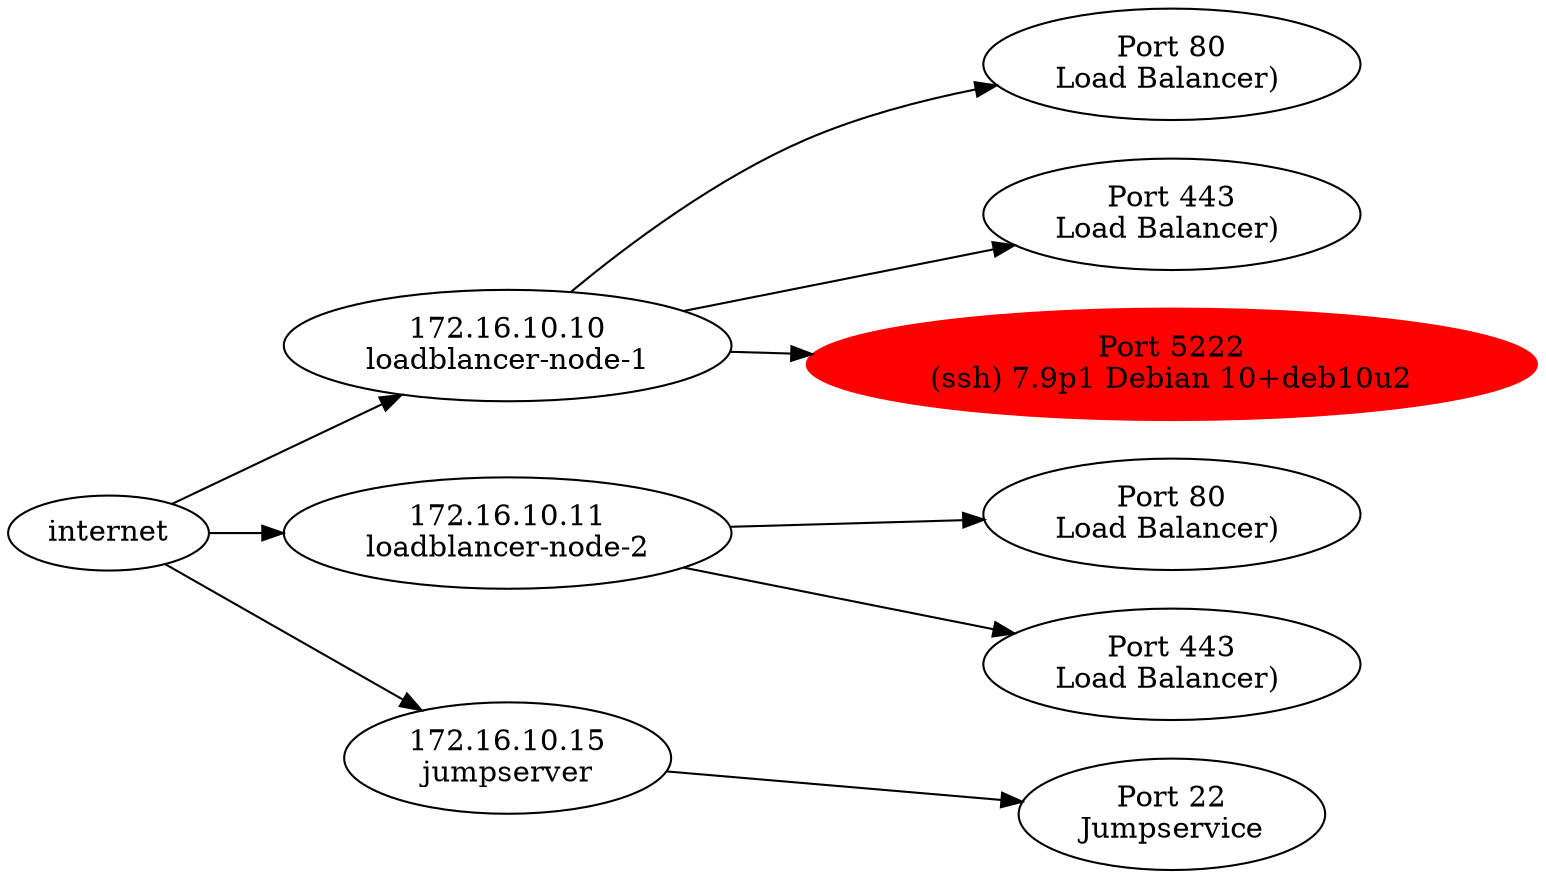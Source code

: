 digraph  {

	rankdir=LR;

	n1[label="internet"];
	n2[label="172.16.10.10\nloadblancer-node-1"];
	n3[label="172.16.10.11\nloadblancer-node-2"];
	n4[label="172.16.10.15\njumpserver"];
	n5[label="Port 80\nLoad Balancer) "];
	n6[label="Port 80\nLoad Balancer) "];
	n7[label="Port 443\nLoad Balancer) "];
	n8[label="Port 443\nLoad Balancer) "];
	n9[color="red",label="Port 5222\n(ssh) 7.9p1 Debian 10+deb10u2",style="filled"];
	n10[label="Port 22\nJumpservice"];

	n1->n2;
	n1->n3;
	n1->n4;
	n2->n5;
	n2->n7;
	n2->n9;
	n3->n6;
	n3->n8;
	n4->n10;
}
